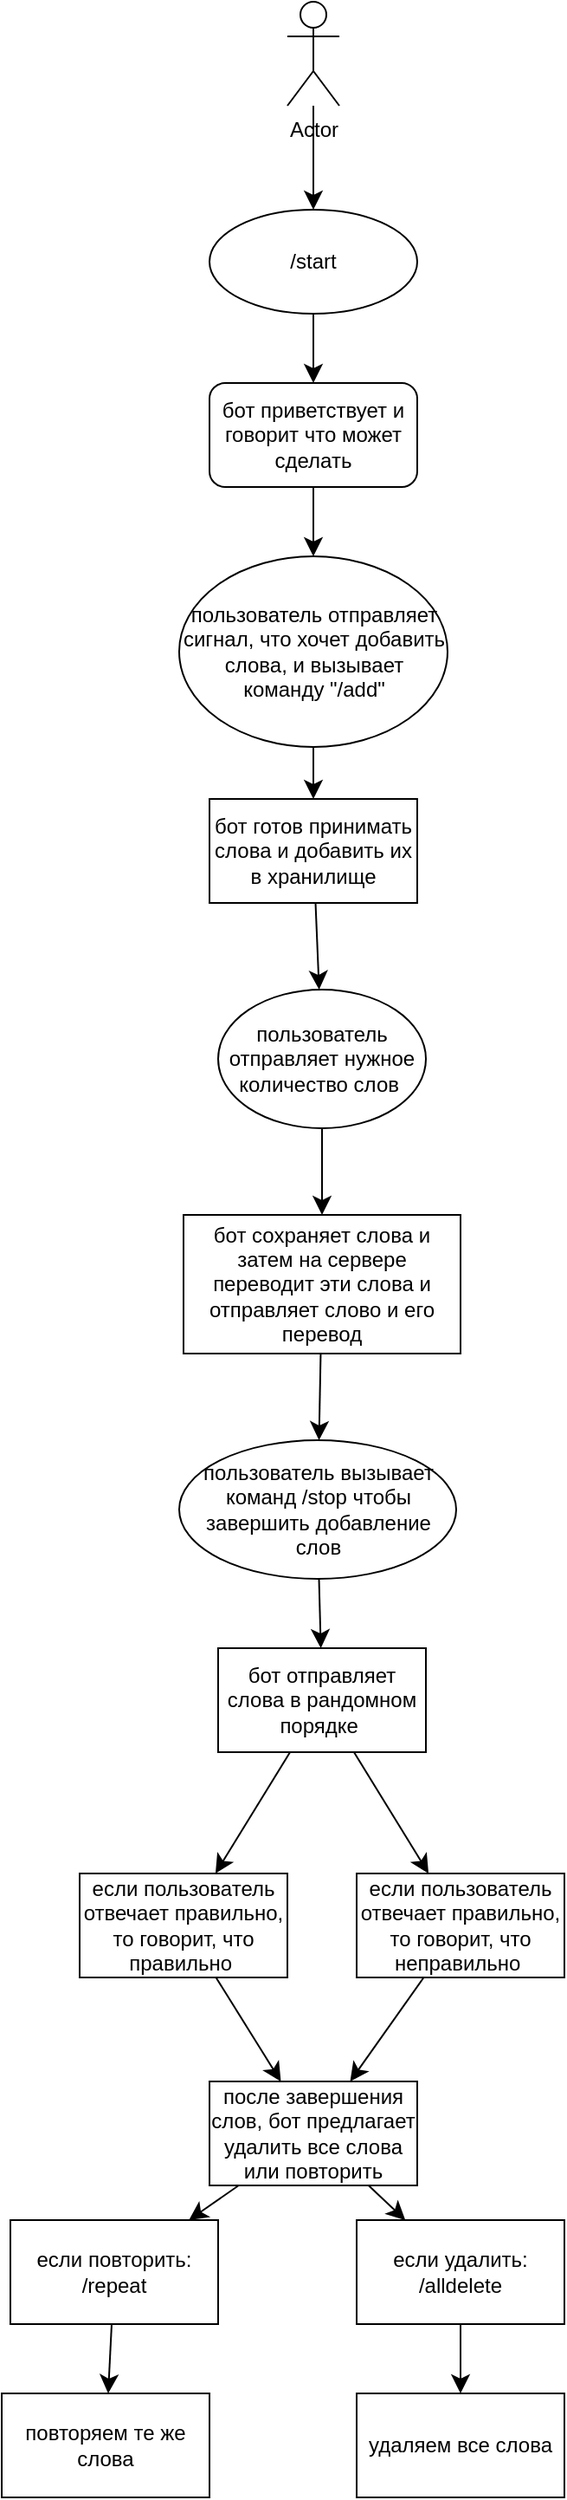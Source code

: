 <mxfile version="28.2.7">
  <diagram name="Страница — 1" id="US42sMlInG96SZF51ZLR">
    <mxGraphModel dx="1668" dy="879" grid="1" gridSize="10" guides="1" tooltips="1" connect="1" arrows="1" fold="1" page="1" pageScale="1" pageWidth="827" pageHeight="1169" math="0" shadow="0">
      <root>
        <mxCell id="0" />
        <mxCell id="1" parent="0" />
        <mxCell id="aALS2KatxD9Vpgga0ZvU-4" value="" style="edgeStyle=none;curved=1;rounded=0;orthogonalLoop=1;jettySize=auto;html=1;fontSize=12;startSize=8;endSize=8;" parent="1" source="aALS2KatxD9Vpgga0ZvU-1" edge="1">
          <mxGeometry relative="1" as="geometry">
            <mxPoint x="295" y="160" as="targetPoint" />
          </mxGeometry>
        </mxCell>
        <mxCell id="aALS2KatxD9Vpgga0ZvU-1" value="Actor" style="shape=umlActor;verticalLabelPosition=bottom;verticalAlign=top;html=1;outlineConnect=0;" parent="1" vertex="1">
          <mxGeometry x="280" y="40" width="30" height="60" as="geometry" />
        </mxCell>
        <mxCell id="aALS2KatxD9Vpgga0ZvU-11" value="" style="edgeStyle=none;curved=1;rounded=0;orthogonalLoop=1;jettySize=auto;html=1;fontSize=12;startSize=8;endSize=8;" parent="1" target="aALS2KatxD9Vpgga0ZvU-10" edge="1">
          <mxGeometry relative="1" as="geometry">
            <mxPoint x="295.0" y="220" as="sourcePoint" />
          </mxGeometry>
        </mxCell>
        <mxCell id="aALS2KatxD9Vpgga0ZvU-13" value="" style="edgeStyle=none;curved=1;rounded=0;orthogonalLoop=1;jettySize=auto;html=1;fontSize=12;startSize=8;endSize=8;" parent="1" source="aALS2KatxD9Vpgga0ZvU-10" edge="1">
          <mxGeometry relative="1" as="geometry">
            <mxPoint x="295.0" y="360" as="targetPoint" />
          </mxGeometry>
        </mxCell>
        <mxCell id="aALS2KatxD9Vpgga0ZvU-10" value="бот приветствует и говорит что может сделать" style="rounded=1;whiteSpace=wrap;html=1;" parent="1" vertex="1">
          <mxGeometry x="235" y="260" width="120" height="60" as="geometry" />
        </mxCell>
        <mxCell id="aALS2KatxD9Vpgga0ZvU-14" value="/start" style="ellipse;whiteSpace=wrap;html=1;" parent="1" vertex="1">
          <mxGeometry x="235" y="160" width="120" height="60" as="geometry" />
        </mxCell>
        <mxCell id="aALS2KatxD9Vpgga0ZvU-17" value="" style="edgeStyle=none;curved=1;rounded=0;orthogonalLoop=1;jettySize=auto;html=1;fontSize=12;startSize=8;endSize=8;" parent="1" source="aALS2KatxD9Vpgga0ZvU-15" target="aALS2KatxD9Vpgga0ZvU-16" edge="1">
          <mxGeometry relative="1" as="geometry" />
        </mxCell>
        <mxCell id="aALS2KatxD9Vpgga0ZvU-15" value="пользователь отправляет сигнал, что хочет добавить слова, и вызывает команду &quot;/add&quot;" style="ellipse;whiteSpace=wrap;html=1;" parent="1" vertex="1">
          <mxGeometry x="217.5" y="360" width="155" height="110" as="geometry" />
        </mxCell>
        <mxCell id="aALS2KatxD9Vpgga0ZvU-19" value="" style="edgeStyle=none;curved=1;rounded=0;orthogonalLoop=1;jettySize=auto;html=1;fontSize=12;startSize=8;endSize=8;" parent="1" source="aALS2KatxD9Vpgga0ZvU-16" target="aALS2KatxD9Vpgga0ZvU-18" edge="1">
          <mxGeometry relative="1" as="geometry" />
        </mxCell>
        <mxCell id="aALS2KatxD9Vpgga0ZvU-16" value="бот готов принимать слова и добавить их в хранилище" style="whiteSpace=wrap;html=1;" parent="1" vertex="1">
          <mxGeometry x="235" y="500" width="120" height="60" as="geometry" />
        </mxCell>
        <mxCell id="aALS2KatxD9Vpgga0ZvU-21" value="" style="edgeStyle=none;curved=1;rounded=0;orthogonalLoop=1;jettySize=auto;html=1;fontSize=12;startSize=8;endSize=8;" parent="1" source="aALS2KatxD9Vpgga0ZvU-18" target="aALS2KatxD9Vpgga0ZvU-20" edge="1">
          <mxGeometry relative="1" as="geometry" />
        </mxCell>
        <mxCell id="aALS2KatxD9Vpgga0ZvU-18" value="пользователь отправляет нужное количество слов&amp;nbsp;" style="ellipse;whiteSpace=wrap;html=1;" parent="1" vertex="1">
          <mxGeometry x="240" y="610" width="120" height="80" as="geometry" />
        </mxCell>
        <mxCell id="aALS2KatxD9Vpgga0ZvU-23" value="" style="edgeStyle=none;curved=1;rounded=0;orthogonalLoop=1;jettySize=auto;html=1;fontSize=12;startSize=8;endSize=8;" parent="1" source="aALS2KatxD9Vpgga0ZvU-20" target="aALS2KatxD9Vpgga0ZvU-22" edge="1">
          <mxGeometry relative="1" as="geometry" />
        </mxCell>
        <mxCell id="aALS2KatxD9Vpgga0ZvU-20" value="бот сохраняет слова и затем на сервере переводит эти слова и отправляет слово и его перевод" style="whiteSpace=wrap;html=1;" parent="1" vertex="1">
          <mxGeometry x="220" y="740" width="160" height="80" as="geometry" />
        </mxCell>
        <mxCell id="aALS2KatxD9Vpgga0ZvU-25" value="" style="edgeStyle=none;curved=1;rounded=0;orthogonalLoop=1;jettySize=auto;html=1;fontSize=12;startSize=8;endSize=8;" parent="1" source="aALS2KatxD9Vpgga0ZvU-22" target="aALS2KatxD9Vpgga0ZvU-24" edge="1">
          <mxGeometry relative="1" as="geometry" />
        </mxCell>
        <mxCell id="aALS2KatxD9Vpgga0ZvU-22" value="пользователь вызывает команд /stop чтобы завершить добавление слов" style="ellipse;whiteSpace=wrap;html=1;" parent="1" vertex="1">
          <mxGeometry x="217.5" y="870" width="160" height="80" as="geometry" />
        </mxCell>
        <mxCell id="aALS2KatxD9Vpgga0ZvU-27" value="" style="edgeStyle=none;curved=1;rounded=0;orthogonalLoop=1;jettySize=auto;html=1;fontSize=12;startSize=8;endSize=8;" parent="1" source="aALS2KatxD9Vpgga0ZvU-24" target="aALS2KatxD9Vpgga0ZvU-26" edge="1">
          <mxGeometry relative="1" as="geometry" />
        </mxCell>
        <mxCell id="aALS2KatxD9Vpgga0ZvU-29" value="" style="edgeStyle=none;curved=1;rounded=0;orthogonalLoop=1;jettySize=auto;html=1;fontSize=12;startSize=8;endSize=8;" parent="1" source="aALS2KatxD9Vpgga0ZvU-24" target="aALS2KatxD9Vpgga0ZvU-28" edge="1">
          <mxGeometry relative="1" as="geometry" />
        </mxCell>
        <mxCell id="aALS2KatxD9Vpgga0ZvU-24" value="бот отправляет слова в рандомном порядке&amp;nbsp;" style="whiteSpace=wrap;html=1;" parent="1" vertex="1">
          <mxGeometry x="240" y="990" width="120" height="60" as="geometry" />
        </mxCell>
        <mxCell id="aALS2KatxD9Vpgga0ZvU-31" value="" style="edgeStyle=none;curved=1;rounded=0;orthogonalLoop=1;jettySize=auto;html=1;fontSize=12;startSize=8;endSize=8;" parent="1" source="aALS2KatxD9Vpgga0ZvU-26" target="aALS2KatxD9Vpgga0ZvU-30" edge="1">
          <mxGeometry relative="1" as="geometry" />
        </mxCell>
        <mxCell id="aALS2KatxD9Vpgga0ZvU-26" value="если пользователь отвечает правильно, то говорит, что правильно&amp;nbsp;" style="whiteSpace=wrap;html=1;" parent="1" vertex="1">
          <mxGeometry x="160" y="1120" width="120" height="60" as="geometry" />
        </mxCell>
        <mxCell id="aALS2KatxD9Vpgga0ZvU-32" value="" style="edgeStyle=none;curved=1;rounded=0;orthogonalLoop=1;jettySize=auto;html=1;fontSize=12;startSize=8;endSize=8;" parent="1" source="aALS2KatxD9Vpgga0ZvU-28" target="aALS2KatxD9Vpgga0ZvU-30" edge="1">
          <mxGeometry relative="1" as="geometry" />
        </mxCell>
        <mxCell id="aALS2KatxD9Vpgga0ZvU-28" value="если пользователь отвечает правильно, то говорит, что неправильно&amp;nbsp;" style="whiteSpace=wrap;html=1;" parent="1" vertex="1">
          <mxGeometry x="320" y="1120" width="120" height="60" as="geometry" />
        </mxCell>
        <mxCell id="aALS2KatxD9Vpgga0ZvU-34" value="" style="edgeStyle=none;curved=1;rounded=0;orthogonalLoop=1;jettySize=auto;html=1;fontSize=12;startSize=8;endSize=8;" parent="1" source="aALS2KatxD9Vpgga0ZvU-30" target="aALS2KatxD9Vpgga0ZvU-33" edge="1">
          <mxGeometry relative="1" as="geometry" />
        </mxCell>
        <mxCell id="aALS2KatxD9Vpgga0ZvU-38" value="" style="edgeStyle=none;curved=1;rounded=0;orthogonalLoop=1;jettySize=auto;html=1;fontSize=12;startSize=8;endSize=8;" parent="1" source="aALS2KatxD9Vpgga0ZvU-30" target="aALS2KatxD9Vpgga0ZvU-37" edge="1">
          <mxGeometry relative="1" as="geometry" />
        </mxCell>
        <mxCell id="aALS2KatxD9Vpgga0ZvU-30" value="после завершения слов, бот предлагает удалить все слова или повторить" style="whiteSpace=wrap;html=1;" parent="1" vertex="1">
          <mxGeometry x="235" y="1240" width="120" height="60" as="geometry" />
        </mxCell>
        <mxCell id="aALS2KatxD9Vpgga0ZvU-36" value="" style="edgeStyle=none;curved=1;rounded=0;orthogonalLoop=1;jettySize=auto;html=1;fontSize=12;startSize=8;endSize=8;" parent="1" source="aALS2KatxD9Vpgga0ZvU-33" target="aALS2KatxD9Vpgga0ZvU-35" edge="1">
          <mxGeometry relative="1" as="geometry" />
        </mxCell>
        <mxCell id="aALS2KatxD9Vpgga0ZvU-33" value="если повторить: /repeat" style="whiteSpace=wrap;html=1;" parent="1" vertex="1">
          <mxGeometry x="120" y="1320" width="120" height="60" as="geometry" />
        </mxCell>
        <mxCell id="aALS2KatxD9Vpgga0ZvU-35" value="повторяем те же слова" style="whiteSpace=wrap;html=1;" parent="1" vertex="1">
          <mxGeometry x="115" y="1420" width="120" height="60" as="geometry" />
        </mxCell>
        <mxCell id="aALS2KatxD9Vpgga0ZvU-40" value="" style="edgeStyle=none;curved=1;rounded=0;orthogonalLoop=1;jettySize=auto;html=1;fontSize=12;startSize=8;endSize=8;" parent="1" source="aALS2KatxD9Vpgga0ZvU-37" target="aALS2KatxD9Vpgga0ZvU-39" edge="1">
          <mxGeometry relative="1" as="geometry" />
        </mxCell>
        <mxCell id="aALS2KatxD9Vpgga0ZvU-37" value="если удалить: /alldelete" style="whiteSpace=wrap;html=1;" parent="1" vertex="1">
          <mxGeometry x="320" y="1320" width="120" height="60" as="geometry" />
        </mxCell>
        <mxCell id="aALS2KatxD9Vpgga0ZvU-39" value="удаляем все слова" style="whiteSpace=wrap;html=1;" parent="1" vertex="1">
          <mxGeometry x="320" y="1420" width="120" height="60" as="geometry" />
        </mxCell>
      </root>
    </mxGraphModel>
  </diagram>
</mxfile>
